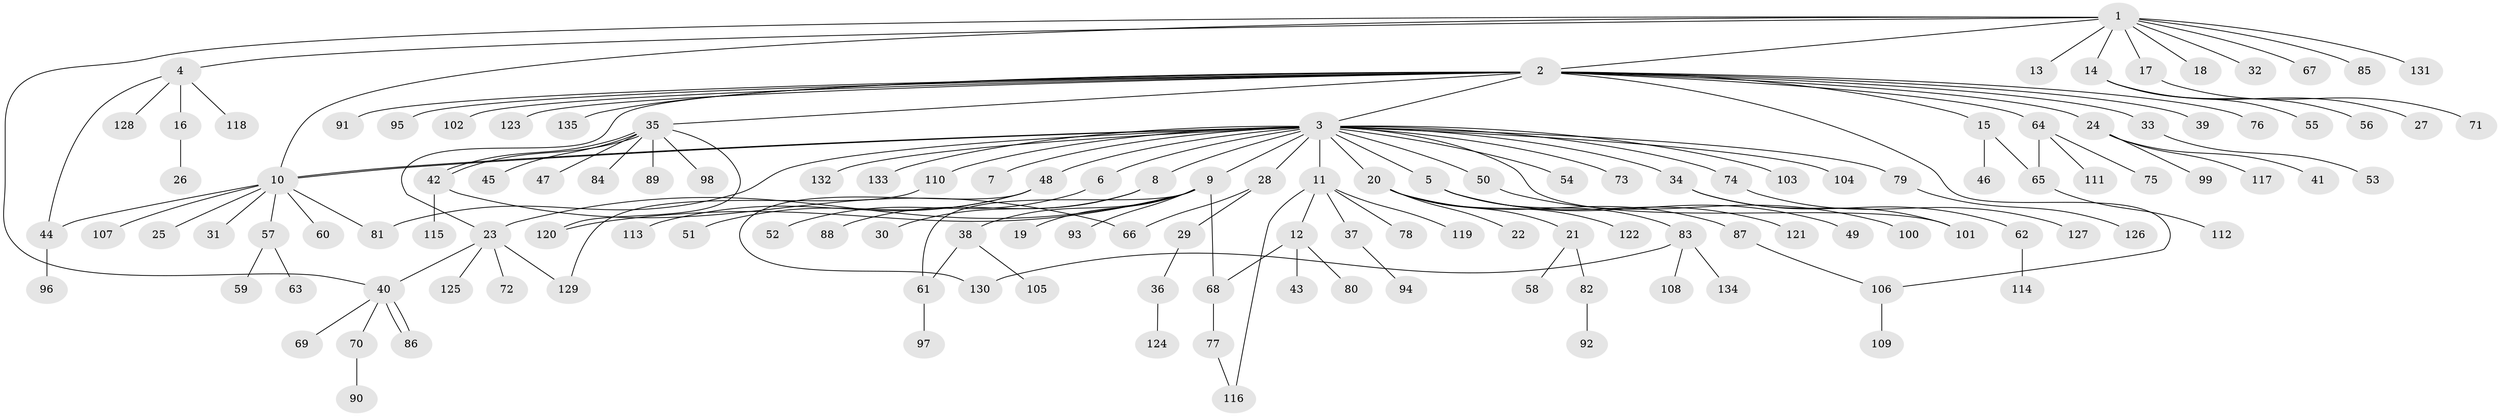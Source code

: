 // Generated by graph-tools (version 1.1) at 2025/25/03/09/25 03:25:55]
// undirected, 135 vertices, 152 edges
graph export_dot {
graph [start="1"]
  node [color=gray90,style=filled];
  1;
  2;
  3;
  4;
  5;
  6;
  7;
  8;
  9;
  10;
  11;
  12;
  13;
  14;
  15;
  16;
  17;
  18;
  19;
  20;
  21;
  22;
  23;
  24;
  25;
  26;
  27;
  28;
  29;
  30;
  31;
  32;
  33;
  34;
  35;
  36;
  37;
  38;
  39;
  40;
  41;
  42;
  43;
  44;
  45;
  46;
  47;
  48;
  49;
  50;
  51;
  52;
  53;
  54;
  55;
  56;
  57;
  58;
  59;
  60;
  61;
  62;
  63;
  64;
  65;
  66;
  67;
  68;
  69;
  70;
  71;
  72;
  73;
  74;
  75;
  76;
  77;
  78;
  79;
  80;
  81;
  82;
  83;
  84;
  85;
  86;
  87;
  88;
  89;
  90;
  91;
  92;
  93;
  94;
  95;
  96;
  97;
  98;
  99;
  100;
  101;
  102;
  103;
  104;
  105;
  106;
  107;
  108;
  109;
  110;
  111;
  112;
  113;
  114;
  115;
  116;
  117;
  118;
  119;
  120;
  121;
  122;
  123;
  124;
  125;
  126;
  127;
  128;
  129;
  130;
  131;
  132;
  133;
  134;
  135;
  1 -- 2;
  1 -- 4;
  1 -- 10;
  1 -- 13;
  1 -- 14;
  1 -- 17;
  1 -- 18;
  1 -- 32;
  1 -- 40;
  1 -- 67;
  1 -- 85;
  1 -- 131;
  2 -- 3;
  2 -- 15;
  2 -- 23;
  2 -- 24;
  2 -- 33;
  2 -- 35;
  2 -- 39;
  2 -- 64;
  2 -- 76;
  2 -- 91;
  2 -- 95;
  2 -- 102;
  2 -- 106;
  2 -- 123;
  2 -- 135;
  3 -- 5;
  3 -- 6;
  3 -- 7;
  3 -- 8;
  3 -- 9;
  3 -- 10;
  3 -- 10;
  3 -- 11;
  3 -- 20;
  3 -- 28;
  3 -- 34;
  3 -- 48;
  3 -- 50;
  3 -- 54;
  3 -- 73;
  3 -- 74;
  3 -- 79;
  3 -- 81;
  3 -- 101;
  3 -- 103;
  3 -- 104;
  3 -- 110;
  3 -- 132;
  3 -- 133;
  4 -- 16;
  4 -- 44;
  4 -- 118;
  4 -- 128;
  5 -- 49;
  5 -- 83;
  5 -- 121;
  6 -- 52;
  8 -- 30;
  8 -- 88;
  9 -- 19;
  9 -- 23;
  9 -- 38;
  9 -- 61;
  9 -- 68;
  9 -- 93;
  9 -- 120;
  10 -- 25;
  10 -- 31;
  10 -- 44;
  10 -- 57;
  10 -- 60;
  10 -- 81;
  10 -- 107;
  11 -- 12;
  11 -- 37;
  11 -- 78;
  11 -- 116;
  11 -- 119;
  12 -- 43;
  12 -- 68;
  12 -- 80;
  14 -- 27;
  14 -- 55;
  14 -- 56;
  15 -- 46;
  15 -- 65;
  16 -- 26;
  17 -- 71;
  20 -- 21;
  20 -- 22;
  20 -- 87;
  20 -- 122;
  21 -- 58;
  21 -- 82;
  23 -- 40;
  23 -- 72;
  23 -- 125;
  23 -- 129;
  24 -- 41;
  24 -- 99;
  24 -- 117;
  28 -- 29;
  28 -- 66;
  29 -- 36;
  33 -- 53;
  34 -- 62;
  34 -- 101;
  35 -- 42;
  35 -- 42;
  35 -- 45;
  35 -- 47;
  35 -- 84;
  35 -- 89;
  35 -- 98;
  35 -- 120;
  36 -- 124;
  37 -- 94;
  38 -- 61;
  38 -- 105;
  40 -- 69;
  40 -- 70;
  40 -- 86;
  40 -- 86;
  42 -- 66;
  42 -- 115;
  44 -- 96;
  48 -- 51;
  48 -- 113;
  48 -- 130;
  50 -- 100;
  57 -- 59;
  57 -- 63;
  61 -- 97;
  62 -- 114;
  64 -- 65;
  64 -- 75;
  64 -- 111;
  65 -- 112;
  68 -- 77;
  70 -- 90;
  74 -- 127;
  77 -- 116;
  79 -- 126;
  82 -- 92;
  83 -- 108;
  83 -- 130;
  83 -- 134;
  87 -- 106;
  106 -- 109;
  110 -- 129;
}
